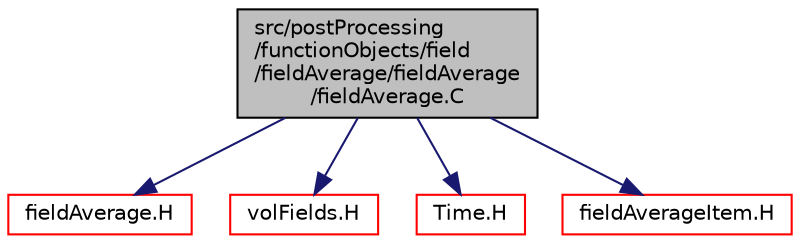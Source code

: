 digraph "src/postProcessing/functionObjects/field/fieldAverage/fieldAverage/fieldAverage.C"
{
  bgcolor="transparent";
  edge [fontname="Helvetica",fontsize="10",labelfontname="Helvetica",labelfontsize="10"];
  node [fontname="Helvetica",fontsize="10",shape=record];
  Node1 [label="src/postProcessing\l/functionObjects/field\l/fieldAverage/fieldAverage\l/fieldAverage.C",height=0.2,width=0.4,color="black", fillcolor="grey75", style="filled", fontcolor="black"];
  Node1 -> Node2 [color="midnightblue",fontsize="10",style="solid",fontname="Helvetica"];
  Node2 [label="fieldAverage.H",height=0.2,width=0.4,color="red",URL="$a09358.html"];
  Node1 -> Node3 [color="midnightblue",fontsize="10",style="solid",fontname="Helvetica"];
  Node3 [label="volFields.H",height=0.2,width=0.4,color="red",URL="$a05770.html"];
  Node1 -> Node4 [color="midnightblue",fontsize="10",style="solid",fontname="Helvetica"];
  Node4 [label="Time.H",height=0.2,width=0.4,color="red",URL="$a08016.html"];
  Node1 -> Node5 [color="midnightblue",fontsize="10",style="solid",fontname="Helvetica"];
  Node5 [label="fieldAverageItem.H",height=0.2,width=0.4,color="red",URL="$a09363.html"];
}
